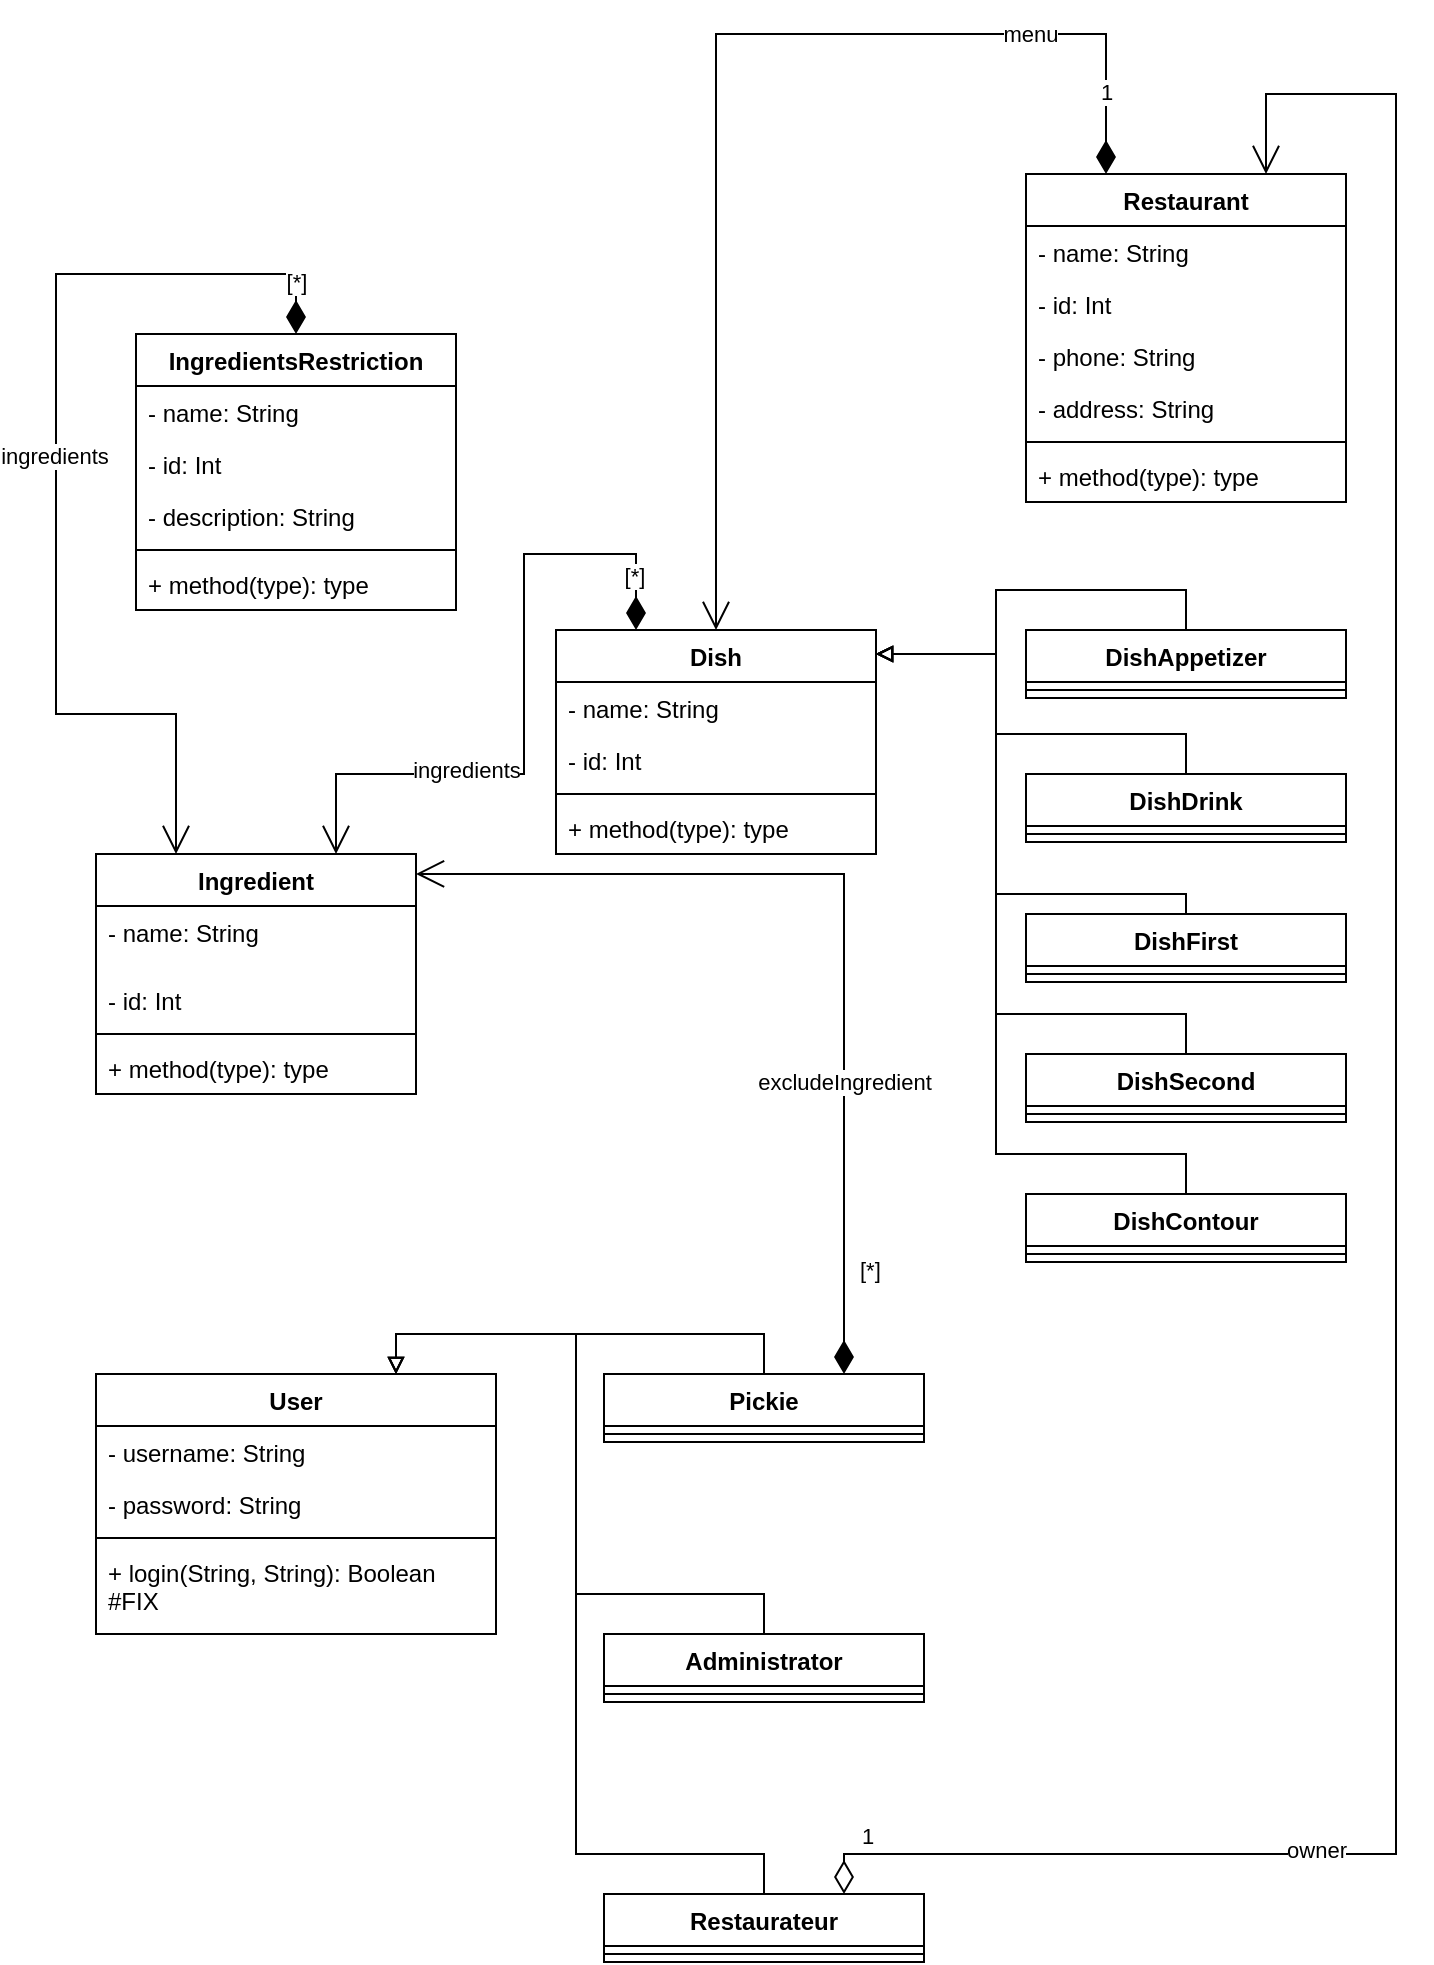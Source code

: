 <mxfile version="22.1.4" type="device">
  <diagram id="C5RBs43oDa-KdzZeNtuy" name="Page-1">
    <mxGraphModel dx="802" dy="530" grid="1" gridSize="10" guides="1" tooltips="1" connect="1" arrows="1" fold="1" page="1" pageScale="1" pageWidth="827" pageHeight="1169" math="0" shadow="0">
      <root>
        <object label="" dsada="sdaa" id="WIyWlLk6GJQsqaUBKTNV-0">
          <mxCell />
        </object>
        <mxCell id="WIyWlLk6GJQsqaUBKTNV-1" parent="WIyWlLk6GJQsqaUBKTNV-0" />
        <mxCell id="delN1LJNsr1xqgrkT8iw-24" value="Ingredient" style="swimlane;fontStyle=1;align=center;verticalAlign=top;childLayout=stackLayout;horizontal=1;startSize=26;horizontalStack=0;resizeParent=1;resizeParentMax=0;resizeLast=0;collapsible=1;marginBottom=0;whiteSpace=wrap;html=1;" vertex="1" parent="WIyWlLk6GJQsqaUBKTNV-1">
          <mxGeometry x="160" y="480" width="160" height="120" as="geometry" />
        </mxCell>
        <mxCell id="delN1LJNsr1xqgrkT8iw-25" value="- name: String" style="text;strokeColor=none;fillColor=none;align=left;verticalAlign=top;spacingLeft=4;spacingRight=4;overflow=hidden;rotatable=0;points=[[0,0.5],[1,0.5]];portConstraint=eastwest;whiteSpace=wrap;html=1;" vertex="1" parent="delN1LJNsr1xqgrkT8iw-24">
          <mxGeometry y="26" width="160" height="34" as="geometry" />
        </mxCell>
        <mxCell id="delN1LJNsr1xqgrkT8iw-31" value="- id: Int" style="text;strokeColor=none;fillColor=none;align=left;verticalAlign=top;spacingLeft=4;spacingRight=4;overflow=hidden;rotatable=0;points=[[0,0.5],[1,0.5]];portConstraint=eastwest;whiteSpace=wrap;html=1;" vertex="1" parent="delN1LJNsr1xqgrkT8iw-24">
          <mxGeometry y="60" width="160" height="26" as="geometry" />
        </mxCell>
        <mxCell id="delN1LJNsr1xqgrkT8iw-26" value="" style="line;strokeWidth=1;fillColor=none;align=left;verticalAlign=middle;spacingTop=-1;spacingLeft=3;spacingRight=3;rotatable=0;labelPosition=right;points=[];portConstraint=eastwest;strokeColor=inherit;" vertex="1" parent="delN1LJNsr1xqgrkT8iw-24">
          <mxGeometry y="86" width="160" height="8" as="geometry" />
        </mxCell>
        <mxCell id="delN1LJNsr1xqgrkT8iw-27" value="+ method(type): type" style="text;strokeColor=none;fillColor=none;align=left;verticalAlign=top;spacingLeft=4;spacingRight=4;overflow=hidden;rotatable=0;points=[[0,0.5],[1,0.5]];portConstraint=eastwest;whiteSpace=wrap;html=1;" vertex="1" parent="delN1LJNsr1xqgrkT8iw-24">
          <mxGeometry y="94" width="160" height="26" as="geometry" />
        </mxCell>
        <mxCell id="delN1LJNsr1xqgrkT8iw-32" value="Dish" style="swimlane;fontStyle=1;align=center;verticalAlign=top;childLayout=stackLayout;horizontal=1;startSize=26;horizontalStack=0;resizeParent=1;resizeParentMax=0;resizeLast=0;collapsible=1;marginBottom=0;whiteSpace=wrap;html=1;" vertex="1" parent="WIyWlLk6GJQsqaUBKTNV-1">
          <mxGeometry x="390" y="368" width="160" height="112" as="geometry" />
        </mxCell>
        <mxCell id="delN1LJNsr1xqgrkT8iw-33" value="- name: String" style="text;strokeColor=none;fillColor=none;align=left;verticalAlign=top;spacingLeft=4;spacingRight=4;overflow=hidden;rotatable=0;points=[[0,0.5],[1,0.5]];portConstraint=eastwest;whiteSpace=wrap;html=1;" vertex="1" parent="delN1LJNsr1xqgrkT8iw-32">
          <mxGeometry y="26" width="160" height="26" as="geometry" />
        </mxCell>
        <mxCell id="delN1LJNsr1xqgrkT8iw-36" value="- id: Int" style="text;strokeColor=none;fillColor=none;align=left;verticalAlign=top;spacingLeft=4;spacingRight=4;overflow=hidden;rotatable=0;points=[[0,0.5],[1,0.5]];portConstraint=eastwest;whiteSpace=wrap;html=1;" vertex="1" parent="delN1LJNsr1xqgrkT8iw-32">
          <mxGeometry y="52" width="160" height="26" as="geometry" />
        </mxCell>
        <mxCell id="delN1LJNsr1xqgrkT8iw-34" value="" style="line;strokeWidth=1;fillColor=none;align=left;verticalAlign=middle;spacingTop=-1;spacingLeft=3;spacingRight=3;rotatable=0;labelPosition=right;points=[];portConstraint=eastwest;strokeColor=inherit;" vertex="1" parent="delN1LJNsr1xqgrkT8iw-32">
          <mxGeometry y="78" width="160" height="8" as="geometry" />
        </mxCell>
        <mxCell id="delN1LJNsr1xqgrkT8iw-35" value="+ method(type): type" style="text;strokeColor=none;fillColor=none;align=left;verticalAlign=top;spacingLeft=4;spacingRight=4;overflow=hidden;rotatable=0;points=[[0,0.5],[1,0.5]];portConstraint=eastwest;whiteSpace=wrap;html=1;" vertex="1" parent="delN1LJNsr1xqgrkT8iw-32">
          <mxGeometry y="86" width="160" height="26" as="geometry" />
        </mxCell>
        <mxCell id="delN1LJNsr1xqgrkT8iw-37" value="" style="endArrow=open;html=1;endSize=12;startArrow=diamondThin;startSize=14;startFill=1;edgeStyle=orthogonalEdgeStyle;align=center;verticalAlign=bottom;rounded=0;exitX=0.25;exitY=0;exitDx=0;exitDy=0;entryX=0.75;entryY=0;entryDx=0;entryDy=0;" edge="1" parent="WIyWlLk6GJQsqaUBKTNV-1" source="delN1LJNsr1xqgrkT8iw-32" target="delN1LJNsr1xqgrkT8iw-24">
          <mxGeometry x="-1" y="3" relative="1" as="geometry">
            <mxPoint x="380" y="590" as="sourcePoint" />
            <mxPoint x="540" y="590" as="targetPoint" />
            <Array as="points">
              <mxPoint x="430" y="330" />
              <mxPoint x="374" y="330" />
              <mxPoint x="374" y="440" />
              <mxPoint x="280" y="440" />
            </Array>
            <mxPoint as="offset" />
          </mxGeometry>
        </mxCell>
        <mxCell id="delN1LJNsr1xqgrkT8iw-38" value="ingredients" style="edgeLabel;html=1;align=center;verticalAlign=middle;resizable=0;points=[];" vertex="1" connectable="0" parent="delN1LJNsr1xqgrkT8iw-37">
          <mxGeometry x="0.382" y="-2" relative="1" as="geometry">
            <mxPoint as="offset" />
          </mxGeometry>
        </mxCell>
        <mxCell id="delN1LJNsr1xqgrkT8iw-72" value="[*]" style="edgeLabel;html=1;align=center;verticalAlign=middle;resizable=0;points=[];" vertex="1" connectable="0" parent="delN1LJNsr1xqgrkT8iw-37">
          <mxGeometry x="-0.902" y="1" relative="1" as="geometry">
            <mxPoint y="-11" as="offset" />
          </mxGeometry>
        </mxCell>
        <mxCell id="delN1LJNsr1xqgrkT8iw-39" value="IngredientsRestriction" style="swimlane;fontStyle=1;align=center;verticalAlign=top;childLayout=stackLayout;horizontal=1;startSize=26;horizontalStack=0;resizeParent=1;resizeParentMax=0;resizeLast=0;collapsible=1;marginBottom=0;whiteSpace=wrap;html=1;" vertex="1" parent="WIyWlLk6GJQsqaUBKTNV-1">
          <mxGeometry x="180" y="220" width="160" height="138" as="geometry" />
        </mxCell>
        <mxCell id="delN1LJNsr1xqgrkT8iw-40" value="- name: String" style="text;strokeColor=none;fillColor=none;align=left;verticalAlign=top;spacingLeft=4;spacingRight=4;overflow=hidden;rotatable=0;points=[[0,0.5],[1,0.5]];portConstraint=eastwest;whiteSpace=wrap;html=1;" vertex="1" parent="delN1LJNsr1xqgrkT8iw-39">
          <mxGeometry y="26" width="160" height="26" as="geometry" />
        </mxCell>
        <mxCell id="delN1LJNsr1xqgrkT8iw-43" value="- id: Int" style="text;strokeColor=none;fillColor=none;align=left;verticalAlign=top;spacingLeft=4;spacingRight=4;overflow=hidden;rotatable=0;points=[[0,0.5],[1,0.5]];portConstraint=eastwest;whiteSpace=wrap;html=1;" vertex="1" parent="delN1LJNsr1xqgrkT8iw-39">
          <mxGeometry y="52" width="160" height="26" as="geometry" />
        </mxCell>
        <mxCell id="delN1LJNsr1xqgrkT8iw-44" value="- description: String" style="text;strokeColor=none;fillColor=none;align=left;verticalAlign=top;spacingLeft=4;spacingRight=4;overflow=hidden;rotatable=0;points=[[0,0.5],[1,0.5]];portConstraint=eastwest;whiteSpace=wrap;html=1;" vertex="1" parent="delN1LJNsr1xqgrkT8iw-39">
          <mxGeometry y="78" width="160" height="26" as="geometry" />
        </mxCell>
        <mxCell id="delN1LJNsr1xqgrkT8iw-41" value="" style="line;strokeWidth=1;fillColor=none;align=left;verticalAlign=middle;spacingTop=-1;spacingLeft=3;spacingRight=3;rotatable=0;labelPosition=right;points=[];portConstraint=eastwest;strokeColor=inherit;" vertex="1" parent="delN1LJNsr1xqgrkT8iw-39">
          <mxGeometry y="104" width="160" height="8" as="geometry" />
        </mxCell>
        <mxCell id="delN1LJNsr1xqgrkT8iw-42" value="+ method(type): type" style="text;strokeColor=none;fillColor=none;align=left;verticalAlign=top;spacingLeft=4;spacingRight=4;overflow=hidden;rotatable=0;points=[[0,0.5],[1,0.5]];portConstraint=eastwest;whiteSpace=wrap;html=1;" vertex="1" parent="delN1LJNsr1xqgrkT8iw-39">
          <mxGeometry y="112" width="160" height="26" as="geometry" />
        </mxCell>
        <mxCell id="delN1LJNsr1xqgrkT8iw-45" value="&lt;div align=&quot;center&quot;&gt;[*]&lt;/div&gt;" style="endArrow=open;html=1;endSize=12;startArrow=diamondThin;startSize=14;startFill=1;edgeStyle=orthogonalEdgeStyle;align=center;verticalAlign=bottom;rounded=0;exitX=0.5;exitY=0;exitDx=0;exitDy=0;entryX=0.25;entryY=0;entryDx=0;entryDy=0;" edge="1" parent="WIyWlLk6GJQsqaUBKTNV-1" source="delN1LJNsr1xqgrkT8iw-39" target="delN1LJNsr1xqgrkT8iw-24">
          <mxGeometry x="-0.932" relative="1" as="geometry">
            <mxPoint x="380" y="750" as="sourcePoint" />
            <mxPoint x="540" y="750" as="targetPoint" />
            <Array as="points">
              <mxPoint x="260" y="190" />
              <mxPoint x="140" y="190" />
              <mxPoint x="140" y="410" />
              <mxPoint x="200" y="410" />
            </Array>
            <mxPoint as="offset" />
          </mxGeometry>
        </mxCell>
        <mxCell id="delN1LJNsr1xqgrkT8iw-47" value="ingredients" style="edgeLabel;html=1;align=center;verticalAlign=middle;resizable=0;points=[];" vertex="1" connectable="0" parent="delN1LJNsr1xqgrkT8iw-45">
          <mxGeometry x="-0.039" y="-1" relative="1" as="geometry">
            <mxPoint as="offset" />
          </mxGeometry>
        </mxCell>
        <mxCell id="delN1LJNsr1xqgrkT8iw-48" value="Restaurant" style="swimlane;fontStyle=1;align=center;verticalAlign=top;childLayout=stackLayout;horizontal=1;startSize=26;horizontalStack=0;resizeParent=1;resizeParentMax=0;resizeLast=0;collapsible=1;marginBottom=0;whiteSpace=wrap;html=1;" vertex="1" parent="WIyWlLk6GJQsqaUBKTNV-1">
          <mxGeometry x="625" y="140" width="160" height="164" as="geometry" />
        </mxCell>
        <mxCell id="delN1LJNsr1xqgrkT8iw-49" value="- name: String" style="text;strokeColor=none;fillColor=none;align=left;verticalAlign=top;spacingLeft=4;spacingRight=4;overflow=hidden;rotatable=0;points=[[0,0.5],[1,0.5]];portConstraint=eastwest;whiteSpace=wrap;html=1;" vertex="1" parent="delN1LJNsr1xqgrkT8iw-48">
          <mxGeometry y="26" width="160" height="26" as="geometry" />
        </mxCell>
        <mxCell id="delN1LJNsr1xqgrkT8iw-52" value="- id: Int" style="text;strokeColor=none;fillColor=none;align=left;verticalAlign=top;spacingLeft=4;spacingRight=4;overflow=hidden;rotatable=0;points=[[0,0.5],[1,0.5]];portConstraint=eastwest;whiteSpace=wrap;html=1;" vertex="1" parent="delN1LJNsr1xqgrkT8iw-48">
          <mxGeometry y="52" width="160" height="26" as="geometry" />
        </mxCell>
        <mxCell id="delN1LJNsr1xqgrkT8iw-53" value="- phone: String" style="text;strokeColor=none;fillColor=none;align=left;verticalAlign=top;spacingLeft=4;spacingRight=4;overflow=hidden;rotatable=0;points=[[0,0.5],[1,0.5]];portConstraint=eastwest;whiteSpace=wrap;html=1;" vertex="1" parent="delN1LJNsr1xqgrkT8iw-48">
          <mxGeometry y="78" width="160" height="26" as="geometry" />
        </mxCell>
        <mxCell id="delN1LJNsr1xqgrkT8iw-54" value="- address: String" style="text;strokeColor=none;fillColor=none;align=left;verticalAlign=top;spacingLeft=4;spacingRight=4;overflow=hidden;rotatable=0;points=[[0,0.5],[1,0.5]];portConstraint=eastwest;whiteSpace=wrap;html=1;" vertex="1" parent="delN1LJNsr1xqgrkT8iw-48">
          <mxGeometry y="104" width="160" height="26" as="geometry" />
        </mxCell>
        <mxCell id="delN1LJNsr1xqgrkT8iw-50" value="" style="line;strokeWidth=1;fillColor=none;align=left;verticalAlign=middle;spacingTop=-1;spacingLeft=3;spacingRight=3;rotatable=0;labelPosition=right;points=[];portConstraint=eastwest;strokeColor=inherit;" vertex="1" parent="delN1LJNsr1xqgrkT8iw-48">
          <mxGeometry y="130" width="160" height="8" as="geometry" />
        </mxCell>
        <mxCell id="delN1LJNsr1xqgrkT8iw-51" value="+ method(type): type" style="text;strokeColor=none;fillColor=none;align=left;verticalAlign=top;spacingLeft=4;spacingRight=4;overflow=hidden;rotatable=0;points=[[0,0.5],[1,0.5]];portConstraint=eastwest;whiteSpace=wrap;html=1;" vertex="1" parent="delN1LJNsr1xqgrkT8iw-48">
          <mxGeometry y="138" width="160" height="26" as="geometry" />
        </mxCell>
        <mxCell id="delN1LJNsr1xqgrkT8iw-65" style="edgeStyle=orthogonalEdgeStyle;rounded=0;orthogonalLoop=1;jettySize=auto;html=1;exitX=0.5;exitY=0;exitDx=0;exitDy=0;endArrow=block;endFill=0;" edge="1" parent="WIyWlLk6GJQsqaUBKTNV-1" source="delN1LJNsr1xqgrkT8iw-55">
          <mxGeometry relative="1" as="geometry">
            <mxPoint x="550" y="380" as="targetPoint" />
            <Array as="points">
              <mxPoint x="705" y="420" />
              <mxPoint x="610" y="420" />
              <mxPoint x="610" y="380" />
            </Array>
          </mxGeometry>
        </mxCell>
        <mxCell id="delN1LJNsr1xqgrkT8iw-55" value="DishDrink" style="swimlane;fontStyle=1;align=center;verticalAlign=top;childLayout=stackLayout;horizontal=1;startSize=26;horizontalStack=0;resizeParent=1;resizeParentMax=0;resizeLast=0;collapsible=1;marginBottom=0;whiteSpace=wrap;html=1;" vertex="1" parent="WIyWlLk6GJQsqaUBKTNV-1">
          <mxGeometry x="625" y="440" width="160" height="34" as="geometry" />
        </mxCell>
        <mxCell id="delN1LJNsr1xqgrkT8iw-57" value="" style="line;strokeWidth=1;fillColor=none;align=left;verticalAlign=middle;spacingTop=-1;spacingLeft=3;spacingRight=3;rotatable=0;labelPosition=right;points=[];portConstraint=eastwest;strokeColor=inherit;" vertex="1" parent="delN1LJNsr1xqgrkT8iw-55">
          <mxGeometry y="26" width="160" height="8" as="geometry" />
        </mxCell>
        <mxCell id="delN1LJNsr1xqgrkT8iw-60" value="&lt;div align=&quot;center&quot;&gt;1&lt;/div&gt;" style="endArrow=open;html=1;endSize=12;startArrow=diamondThin;startSize=14;startFill=1;edgeStyle=orthogonalEdgeStyle;align=center;verticalAlign=bottom;rounded=0;exitX=0.25;exitY=0;exitDx=0;exitDy=0;entryX=0.5;entryY=0;entryDx=0;entryDy=0;" edge="1" parent="WIyWlLk6GJQsqaUBKTNV-1" source="delN1LJNsr1xqgrkT8iw-48" target="delN1LJNsr1xqgrkT8iw-32">
          <mxGeometry x="-0.884" relative="1" as="geometry">
            <mxPoint x="380" y="410" as="sourcePoint" />
            <mxPoint x="540" y="410" as="targetPoint" />
            <Array as="points">
              <mxPoint x="665" y="70" />
              <mxPoint x="470" y="70" />
            </Array>
            <mxPoint as="offset" />
          </mxGeometry>
        </mxCell>
        <mxCell id="delN1LJNsr1xqgrkT8iw-61" value="menu" style="edgeLabel;html=1;align=center;verticalAlign=middle;resizable=0;points=[];" vertex="1" connectable="0" parent="delN1LJNsr1xqgrkT8iw-60">
          <mxGeometry x="-0.617" relative="1" as="geometry">
            <mxPoint as="offset" />
          </mxGeometry>
        </mxCell>
        <mxCell id="delN1LJNsr1xqgrkT8iw-71" style="edgeStyle=orthogonalEdgeStyle;rounded=0;orthogonalLoop=1;jettySize=auto;html=1;exitX=0.5;exitY=0;exitDx=0;exitDy=0;endArrow=block;endFill=0;" edge="1" parent="WIyWlLk6GJQsqaUBKTNV-1" source="delN1LJNsr1xqgrkT8iw-66">
          <mxGeometry relative="1" as="geometry">
            <mxPoint x="550" y="380" as="targetPoint" />
            <Array as="points">
              <mxPoint x="705" y="348" />
              <mxPoint x="610" y="348" />
              <mxPoint x="610" y="380" />
            </Array>
          </mxGeometry>
        </mxCell>
        <mxCell id="delN1LJNsr1xqgrkT8iw-66" value="DishAppetizer" style="swimlane;fontStyle=1;align=center;verticalAlign=top;childLayout=stackLayout;horizontal=1;startSize=26;horizontalStack=0;resizeParent=1;resizeParentMax=0;resizeLast=0;collapsible=1;marginBottom=0;whiteSpace=wrap;html=1;" vertex="1" parent="WIyWlLk6GJQsqaUBKTNV-1">
          <mxGeometry x="625" y="368" width="160" height="34" as="geometry" />
        </mxCell>
        <mxCell id="delN1LJNsr1xqgrkT8iw-67" value="" style="line;strokeWidth=1;fillColor=none;align=left;verticalAlign=middle;spacingTop=-1;spacingLeft=3;spacingRight=3;rotatable=0;labelPosition=right;points=[];portConstraint=eastwest;strokeColor=inherit;" vertex="1" parent="delN1LJNsr1xqgrkT8iw-66">
          <mxGeometry y="26" width="160" height="8" as="geometry" />
        </mxCell>
        <mxCell id="delN1LJNsr1xqgrkT8iw-84" style="edgeStyle=orthogonalEdgeStyle;rounded=0;orthogonalLoop=1;jettySize=auto;html=1;exitX=0.5;exitY=0;exitDx=0;exitDy=0;endArrow=block;endFill=0;" edge="1" parent="WIyWlLk6GJQsqaUBKTNV-1" source="delN1LJNsr1xqgrkT8iw-74">
          <mxGeometry relative="1" as="geometry">
            <mxPoint x="550" y="380" as="targetPoint" />
            <Array as="points">
              <mxPoint x="705" y="500" />
              <mxPoint x="610" y="500" />
              <mxPoint x="610" y="380" />
            </Array>
          </mxGeometry>
        </mxCell>
        <mxCell id="delN1LJNsr1xqgrkT8iw-74" value="DishFirst" style="swimlane;fontStyle=1;align=center;verticalAlign=top;childLayout=stackLayout;horizontal=1;startSize=26;horizontalStack=0;resizeParent=1;resizeParentMax=0;resizeLast=0;collapsible=1;marginBottom=0;whiteSpace=wrap;html=1;" vertex="1" parent="WIyWlLk6GJQsqaUBKTNV-1">
          <mxGeometry x="625" y="510" width="160" height="34" as="geometry" />
        </mxCell>
        <mxCell id="delN1LJNsr1xqgrkT8iw-75" value="" style="line;strokeWidth=1;fillColor=none;align=left;verticalAlign=middle;spacingTop=-1;spacingLeft=3;spacingRight=3;rotatable=0;labelPosition=right;points=[];portConstraint=eastwest;strokeColor=inherit;" vertex="1" parent="delN1LJNsr1xqgrkT8iw-74">
          <mxGeometry y="26" width="160" height="8" as="geometry" />
        </mxCell>
        <mxCell id="delN1LJNsr1xqgrkT8iw-82" style="edgeStyle=orthogonalEdgeStyle;rounded=0;orthogonalLoop=1;jettySize=auto;html=1;exitX=0.5;exitY=0;exitDx=0;exitDy=0;endArrow=block;endFill=0;" edge="1" parent="WIyWlLk6GJQsqaUBKTNV-1" source="delN1LJNsr1xqgrkT8iw-76">
          <mxGeometry relative="1" as="geometry">
            <mxPoint x="550" y="380" as="targetPoint" />
            <Array as="points">
              <mxPoint x="705" y="560" />
              <mxPoint x="610" y="560" />
              <mxPoint x="610" y="380" />
            </Array>
          </mxGeometry>
        </mxCell>
        <mxCell id="delN1LJNsr1xqgrkT8iw-76" value="DishSecond" style="swimlane;fontStyle=1;align=center;verticalAlign=top;childLayout=stackLayout;horizontal=1;startSize=26;horizontalStack=0;resizeParent=1;resizeParentMax=0;resizeLast=0;collapsible=1;marginBottom=0;whiteSpace=wrap;html=1;" vertex="1" parent="WIyWlLk6GJQsqaUBKTNV-1">
          <mxGeometry x="625" y="580" width="160" height="34" as="geometry" />
        </mxCell>
        <mxCell id="delN1LJNsr1xqgrkT8iw-77" value="" style="line;strokeWidth=1;fillColor=none;align=left;verticalAlign=middle;spacingTop=-1;spacingLeft=3;spacingRight=3;rotatable=0;labelPosition=right;points=[];portConstraint=eastwest;strokeColor=inherit;" vertex="1" parent="delN1LJNsr1xqgrkT8iw-76">
          <mxGeometry y="26" width="160" height="8" as="geometry" />
        </mxCell>
        <mxCell id="delN1LJNsr1xqgrkT8iw-87" style="edgeStyle=orthogonalEdgeStyle;rounded=0;orthogonalLoop=1;jettySize=auto;html=1;exitX=0.5;exitY=0;exitDx=0;exitDy=0;endArrow=block;endFill=0;" edge="1" parent="WIyWlLk6GJQsqaUBKTNV-1" source="delN1LJNsr1xqgrkT8iw-85">
          <mxGeometry relative="1" as="geometry">
            <mxPoint x="550" y="380" as="targetPoint" />
            <Array as="points">
              <mxPoint x="705" y="630" />
              <mxPoint x="610" y="630" />
              <mxPoint x="610" y="380" />
            </Array>
          </mxGeometry>
        </mxCell>
        <mxCell id="delN1LJNsr1xqgrkT8iw-85" value="DishContour" style="swimlane;fontStyle=1;align=center;verticalAlign=top;childLayout=stackLayout;horizontal=1;startSize=26;horizontalStack=0;resizeParent=1;resizeParentMax=0;resizeLast=0;collapsible=1;marginBottom=0;whiteSpace=wrap;html=1;" vertex="1" parent="WIyWlLk6GJQsqaUBKTNV-1">
          <mxGeometry x="625" y="650" width="160" height="34" as="geometry" />
        </mxCell>
        <mxCell id="delN1LJNsr1xqgrkT8iw-86" value="" style="line;strokeWidth=1;fillColor=none;align=left;verticalAlign=middle;spacingTop=-1;spacingLeft=3;spacingRight=3;rotatable=0;labelPosition=right;points=[];portConstraint=eastwest;strokeColor=inherit;" vertex="1" parent="delN1LJNsr1xqgrkT8iw-85">
          <mxGeometry y="26" width="160" height="8" as="geometry" />
        </mxCell>
        <mxCell id="delN1LJNsr1xqgrkT8iw-89" value="User" style="swimlane;fontStyle=1;align=center;verticalAlign=top;childLayout=stackLayout;horizontal=1;startSize=26;horizontalStack=0;resizeParent=1;resizeParentMax=0;resizeLast=0;collapsible=1;marginBottom=0;whiteSpace=wrap;html=1;" vertex="1" parent="WIyWlLk6GJQsqaUBKTNV-1">
          <mxGeometry x="160" y="740" width="200" height="130" as="geometry" />
        </mxCell>
        <mxCell id="delN1LJNsr1xqgrkT8iw-90" value="- username: String" style="text;strokeColor=none;fillColor=none;align=left;verticalAlign=top;spacingLeft=4;spacingRight=4;overflow=hidden;rotatable=0;points=[[0,0.5],[1,0.5]];portConstraint=eastwest;whiteSpace=wrap;html=1;" vertex="1" parent="delN1LJNsr1xqgrkT8iw-89">
          <mxGeometry y="26" width="200" height="26" as="geometry" />
        </mxCell>
        <mxCell id="delN1LJNsr1xqgrkT8iw-97" value="- password: String" style="text;strokeColor=none;fillColor=none;align=left;verticalAlign=top;spacingLeft=4;spacingRight=4;overflow=hidden;rotatable=0;points=[[0,0.5],[1,0.5]];portConstraint=eastwest;whiteSpace=wrap;html=1;" vertex="1" parent="delN1LJNsr1xqgrkT8iw-89">
          <mxGeometry y="52" width="200" height="26" as="geometry" />
        </mxCell>
        <mxCell id="delN1LJNsr1xqgrkT8iw-91" value="" style="line;strokeWidth=1;fillColor=none;align=left;verticalAlign=middle;spacingTop=-1;spacingLeft=3;spacingRight=3;rotatable=0;labelPosition=right;points=[];portConstraint=eastwest;strokeColor=inherit;" vertex="1" parent="delN1LJNsr1xqgrkT8iw-89">
          <mxGeometry y="78" width="200" height="8" as="geometry" />
        </mxCell>
        <mxCell id="delN1LJNsr1xqgrkT8iw-92" value="+ login(String, String): Boolean #FIX" style="text;strokeColor=none;fillColor=none;align=left;verticalAlign=top;spacingLeft=4;spacingRight=4;overflow=hidden;rotatable=0;points=[[0,0.5],[1,0.5]];portConstraint=eastwest;whiteSpace=wrap;html=1;" vertex="1" parent="delN1LJNsr1xqgrkT8iw-89">
          <mxGeometry y="86" width="200" height="44" as="geometry" />
        </mxCell>
        <mxCell id="delN1LJNsr1xqgrkT8iw-98" style="edgeStyle=orthogonalEdgeStyle;rounded=0;orthogonalLoop=1;jettySize=auto;html=1;exitX=0.5;exitY=0;exitDx=0;exitDy=0;entryX=0.75;entryY=0;entryDx=0;entryDy=0;endArrow=block;endFill=0;" edge="1" parent="WIyWlLk6GJQsqaUBKTNV-1" source="delN1LJNsr1xqgrkT8iw-93" target="delN1LJNsr1xqgrkT8iw-89">
          <mxGeometry relative="1" as="geometry" />
        </mxCell>
        <mxCell id="delN1LJNsr1xqgrkT8iw-93" value="Pickie" style="swimlane;fontStyle=1;align=center;verticalAlign=top;childLayout=stackLayout;horizontal=1;startSize=26;horizontalStack=0;resizeParent=1;resizeParentMax=0;resizeLast=0;collapsible=1;marginBottom=0;whiteSpace=wrap;html=1;" vertex="1" parent="WIyWlLk6GJQsqaUBKTNV-1">
          <mxGeometry x="414" y="740" width="160" height="34" as="geometry" />
        </mxCell>
        <mxCell id="delN1LJNsr1xqgrkT8iw-95" value="" style="line;strokeWidth=1;fillColor=none;align=left;verticalAlign=middle;spacingTop=-1;spacingLeft=3;spacingRight=3;rotatable=0;labelPosition=right;points=[];portConstraint=eastwest;strokeColor=inherit;" vertex="1" parent="delN1LJNsr1xqgrkT8iw-93">
          <mxGeometry y="26" width="160" height="8" as="geometry" />
        </mxCell>
        <mxCell id="delN1LJNsr1xqgrkT8iw-103" style="edgeStyle=orthogonalEdgeStyle;rounded=0;orthogonalLoop=1;jettySize=auto;html=1;exitX=0.5;exitY=0;exitDx=0;exitDy=0;endArrow=block;endFill=0;" edge="1" parent="WIyWlLk6GJQsqaUBKTNV-1" source="delN1LJNsr1xqgrkT8iw-99">
          <mxGeometry relative="1" as="geometry">
            <mxPoint x="310" y="740" as="targetPoint" />
            <Array as="points">
              <mxPoint x="494" y="850" />
              <mxPoint x="400" y="850" />
              <mxPoint x="400" y="720" />
              <mxPoint x="310" y="720" />
            </Array>
          </mxGeometry>
        </mxCell>
        <mxCell id="delN1LJNsr1xqgrkT8iw-99" value="Administrator" style="swimlane;fontStyle=1;align=center;verticalAlign=top;childLayout=stackLayout;horizontal=1;startSize=26;horizontalStack=0;resizeParent=1;resizeParentMax=0;resizeLast=0;collapsible=1;marginBottom=0;whiteSpace=wrap;html=1;" vertex="1" parent="WIyWlLk6GJQsqaUBKTNV-1">
          <mxGeometry x="414" y="870" width="160" height="34" as="geometry" />
        </mxCell>
        <mxCell id="delN1LJNsr1xqgrkT8iw-101" value="" style="line;strokeWidth=1;fillColor=none;align=left;verticalAlign=middle;spacingTop=-1;spacingLeft=3;spacingRight=3;rotatable=0;labelPosition=right;points=[];portConstraint=eastwest;strokeColor=inherit;" vertex="1" parent="delN1LJNsr1xqgrkT8iw-99">
          <mxGeometry y="26" width="160" height="8" as="geometry" />
        </mxCell>
        <mxCell id="delN1LJNsr1xqgrkT8iw-109" style="edgeStyle=orthogonalEdgeStyle;rounded=0;orthogonalLoop=1;jettySize=auto;html=1;exitX=0.5;exitY=0;exitDx=0;exitDy=0;endArrow=block;endFill=0;" edge="1" parent="WIyWlLk6GJQsqaUBKTNV-1" source="delN1LJNsr1xqgrkT8iw-105">
          <mxGeometry relative="1" as="geometry">
            <mxPoint x="310" y="740" as="targetPoint" />
            <Array as="points">
              <mxPoint x="494" y="980" />
              <mxPoint x="400" y="980" />
              <mxPoint x="400" y="720" />
              <mxPoint x="310" y="720" />
            </Array>
          </mxGeometry>
        </mxCell>
        <mxCell id="delN1LJNsr1xqgrkT8iw-105" value="Restaurateur" style="swimlane;fontStyle=1;align=center;verticalAlign=top;childLayout=stackLayout;horizontal=1;startSize=26;horizontalStack=0;resizeParent=1;resizeParentMax=0;resizeLast=0;collapsible=1;marginBottom=0;whiteSpace=wrap;html=1;" vertex="1" parent="WIyWlLk6GJQsqaUBKTNV-1">
          <mxGeometry x="414" y="1000" width="160" height="34" as="geometry" />
        </mxCell>
        <mxCell id="delN1LJNsr1xqgrkT8iw-107" value="" style="line;strokeWidth=1;fillColor=none;align=left;verticalAlign=middle;spacingTop=-1;spacingLeft=3;spacingRight=3;rotatable=0;labelPosition=right;points=[];portConstraint=eastwest;strokeColor=inherit;" vertex="1" parent="delN1LJNsr1xqgrkT8iw-105">
          <mxGeometry y="26" width="160" height="8" as="geometry" />
        </mxCell>
        <mxCell id="delN1LJNsr1xqgrkT8iw-112" value="1" style="endArrow=open;html=1;endSize=12;startArrow=diamondThin;startSize=14;startFill=0;edgeStyle=orthogonalEdgeStyle;align=left;verticalAlign=bottom;rounded=0;exitX=0.75;exitY=0;exitDx=0;exitDy=0;entryX=0.75;entryY=0;entryDx=0;entryDy=0;" edge="1" parent="WIyWlLk6GJQsqaUBKTNV-1" source="delN1LJNsr1xqgrkT8iw-105" target="delN1LJNsr1xqgrkT8iw-48">
          <mxGeometry x="-0.959" relative="1" as="geometry">
            <mxPoint x="600" y="830" as="sourcePoint" />
            <mxPoint x="810" y="57.931" as="targetPoint" />
            <Array as="points">
              <mxPoint x="534" y="980" />
              <mxPoint x="810" y="980" />
              <mxPoint x="810" y="100" />
              <mxPoint x="745" y="100" />
            </Array>
            <mxPoint as="offset" />
          </mxGeometry>
        </mxCell>
        <mxCell id="delN1LJNsr1xqgrkT8iw-113" value="owner" style="edgeLabel;html=1;align=center;verticalAlign=middle;resizable=0;points=[];" vertex="1" connectable="0" parent="delN1LJNsr1xqgrkT8iw-112">
          <mxGeometry x="-0.6" y="2" relative="1" as="geometry">
            <mxPoint as="offset" />
          </mxGeometry>
        </mxCell>
        <mxCell id="delN1LJNsr1xqgrkT8iw-114" value="[*]" style="endArrow=open;html=1;endSize=12;startArrow=diamondThin;startSize=14;startFill=1;edgeStyle=orthogonalEdgeStyle;align=left;verticalAlign=bottom;rounded=0;exitX=0.75;exitY=0;exitDx=0;exitDy=0;entryX=1;entryY=0.083;entryDx=0;entryDy=0;entryPerimeter=0;" edge="1" parent="WIyWlLk6GJQsqaUBKTNV-1" source="delN1LJNsr1xqgrkT8iw-93" target="delN1LJNsr1xqgrkT8iw-24">
          <mxGeometry x="-0.815" y="-6" relative="1" as="geometry">
            <mxPoint x="410" y="790" as="sourcePoint" />
            <mxPoint x="570" y="790" as="targetPoint" />
            <mxPoint as="offset" />
          </mxGeometry>
        </mxCell>
        <mxCell id="delN1LJNsr1xqgrkT8iw-115" value="excludeIngredient" style="edgeLabel;html=1;align=center;verticalAlign=middle;resizable=0;points=[];" vertex="1" connectable="0" parent="delN1LJNsr1xqgrkT8iw-114">
          <mxGeometry x="-0.368" relative="1" as="geometry">
            <mxPoint as="offset" />
          </mxGeometry>
        </mxCell>
      </root>
    </mxGraphModel>
  </diagram>
</mxfile>
